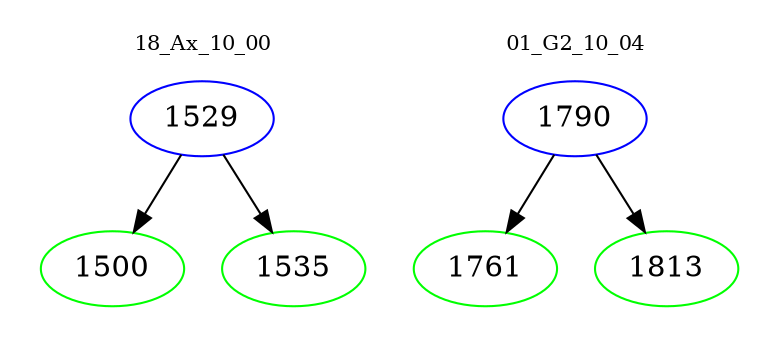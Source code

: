 digraph{
subgraph cluster_0 {
color = white
label = "18_Ax_10_00";
fontsize=10;
T0_1529 [label="1529", color="blue"]
T0_1529 -> T0_1500 [color="black"]
T0_1500 [label="1500", color="green"]
T0_1529 -> T0_1535 [color="black"]
T0_1535 [label="1535", color="green"]
}
subgraph cluster_1 {
color = white
label = "01_G2_10_04";
fontsize=10;
T1_1790 [label="1790", color="blue"]
T1_1790 -> T1_1761 [color="black"]
T1_1761 [label="1761", color="green"]
T1_1790 -> T1_1813 [color="black"]
T1_1813 [label="1813", color="green"]
}
}
